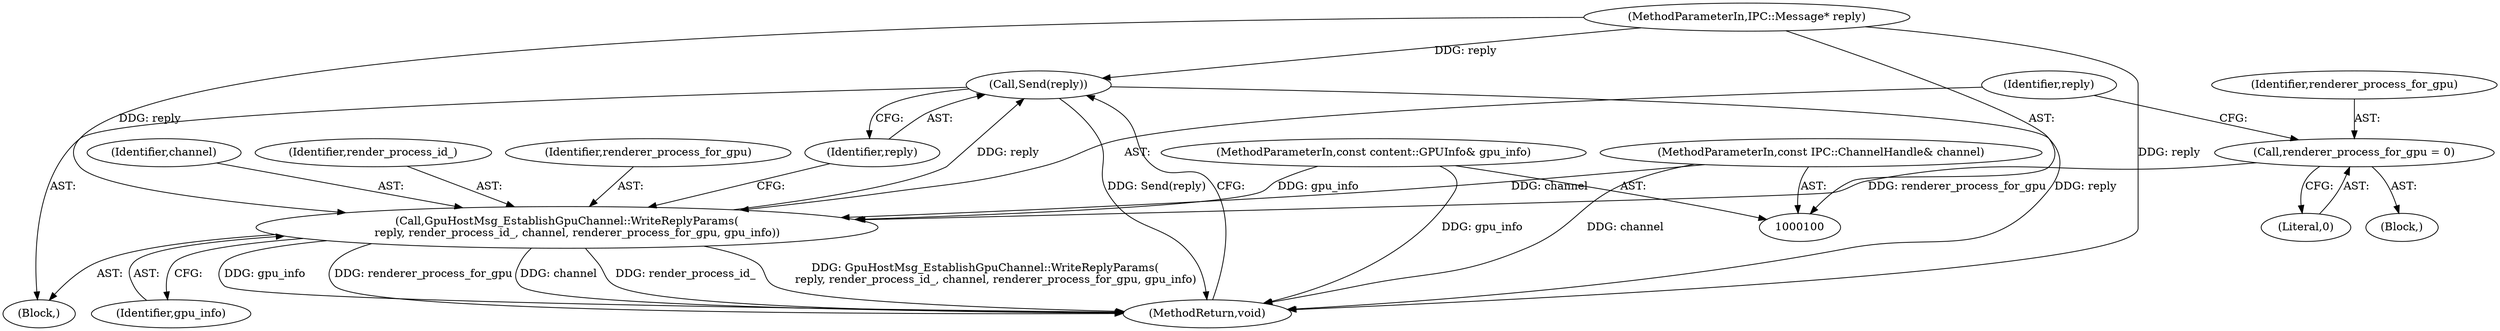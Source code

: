 digraph "1_Chrome_cd0bd79d6ebdb72183e6f0833673464cc10b3600_8@pointer" {
"1000135" [label="(Call,Send(reply))"];
"1000129" [label="(Call,GpuHostMsg_EstablishGpuChannel::WriteReplyParams(\n      reply, render_process_id_, channel, renderer_process_for_gpu, gpu_info))"];
"1000101" [label="(MethodParameterIn,IPC::Message* reply)"];
"1000102" [label="(MethodParameterIn,const IPC::ChannelHandle& channel)"];
"1000126" [label="(Call,renderer_process_for_gpu = 0)"];
"1000104" [label="(MethodParameterIn,const content::GPUInfo& gpu_info)"];
"1000136" [label="(Identifier,reply)"];
"1000137" [label="(MethodReturn,void)"];
"1000131" [label="(Identifier,render_process_id_)"];
"1000134" [label="(Identifier,gpu_info)"];
"1000130" [label="(Identifier,reply)"];
"1000127" [label="(Identifier,renderer_process_for_gpu)"];
"1000128" [label="(Literal,0)"];
"1000125" [label="(Block,)"];
"1000133" [label="(Identifier,renderer_process_for_gpu)"];
"1000102" [label="(MethodParameterIn,const IPC::ChannelHandle& channel)"];
"1000126" [label="(Call,renderer_process_for_gpu = 0)"];
"1000104" [label="(MethodParameterIn,const content::GPUInfo& gpu_info)"];
"1000132" [label="(Identifier,channel)"];
"1000135" [label="(Call,Send(reply))"];
"1000105" [label="(Block,)"];
"1000129" [label="(Call,GpuHostMsg_EstablishGpuChannel::WriteReplyParams(\n      reply, render_process_id_, channel, renderer_process_for_gpu, gpu_info))"];
"1000101" [label="(MethodParameterIn,IPC::Message* reply)"];
"1000135" -> "1000105"  [label="AST: "];
"1000135" -> "1000136"  [label="CFG: "];
"1000136" -> "1000135"  [label="AST: "];
"1000137" -> "1000135"  [label="CFG: "];
"1000135" -> "1000137"  [label="DDG: Send(reply)"];
"1000135" -> "1000137"  [label="DDG: reply"];
"1000129" -> "1000135"  [label="DDG: reply"];
"1000101" -> "1000135"  [label="DDG: reply"];
"1000129" -> "1000105"  [label="AST: "];
"1000129" -> "1000134"  [label="CFG: "];
"1000130" -> "1000129"  [label="AST: "];
"1000131" -> "1000129"  [label="AST: "];
"1000132" -> "1000129"  [label="AST: "];
"1000133" -> "1000129"  [label="AST: "];
"1000134" -> "1000129"  [label="AST: "];
"1000136" -> "1000129"  [label="CFG: "];
"1000129" -> "1000137"  [label="DDG: channel"];
"1000129" -> "1000137"  [label="DDG: render_process_id_"];
"1000129" -> "1000137"  [label="DDG: GpuHostMsg_EstablishGpuChannel::WriteReplyParams(\n      reply, render_process_id_, channel, renderer_process_for_gpu, gpu_info)"];
"1000129" -> "1000137"  [label="DDG: gpu_info"];
"1000129" -> "1000137"  [label="DDG: renderer_process_for_gpu"];
"1000101" -> "1000129"  [label="DDG: reply"];
"1000102" -> "1000129"  [label="DDG: channel"];
"1000126" -> "1000129"  [label="DDG: renderer_process_for_gpu"];
"1000104" -> "1000129"  [label="DDG: gpu_info"];
"1000101" -> "1000100"  [label="AST: "];
"1000101" -> "1000137"  [label="DDG: reply"];
"1000102" -> "1000100"  [label="AST: "];
"1000102" -> "1000137"  [label="DDG: channel"];
"1000126" -> "1000125"  [label="AST: "];
"1000126" -> "1000128"  [label="CFG: "];
"1000127" -> "1000126"  [label="AST: "];
"1000128" -> "1000126"  [label="AST: "];
"1000130" -> "1000126"  [label="CFG: "];
"1000104" -> "1000100"  [label="AST: "];
"1000104" -> "1000137"  [label="DDG: gpu_info"];
}

